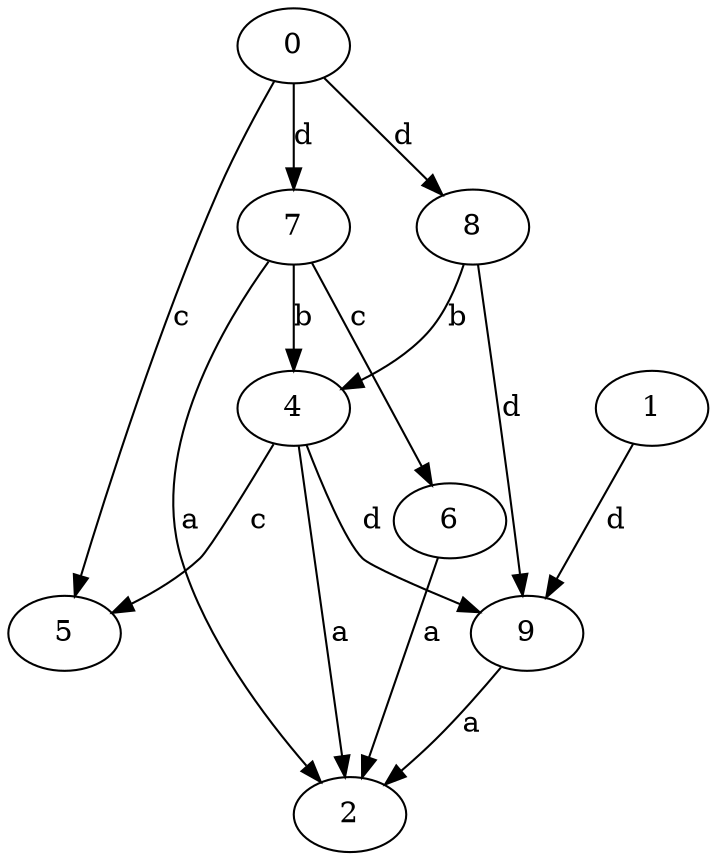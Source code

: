 strict digraph  {
0;
2;
4;
1;
5;
6;
7;
8;
9;
0 -> 5  [label=c];
0 -> 7  [label=d];
0 -> 8  [label=d];
4 -> 2  [label=a];
4 -> 5  [label=c];
4 -> 9  [label=d];
1 -> 9  [label=d];
6 -> 2  [label=a];
7 -> 2  [label=a];
7 -> 4  [label=b];
7 -> 6  [label=c];
8 -> 4  [label=b];
8 -> 9  [label=d];
9 -> 2  [label=a];
}
